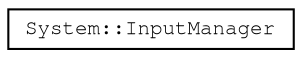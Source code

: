 digraph "Graphical Class Hierarchy"
{
 // LATEX_PDF_SIZE
  edge [fontname="FreeMono",fontsize="10",labelfontname="FreeMono",labelfontsize="10"];
  node [fontname="FreeMono",fontsize="10",shape=record];
  rankdir="LR";
  Node0 [label="System::InputManager",height=0.2,width=0.4,color="black", fillcolor="white", style="filled",URL="$class_system_1_1_input_manager.html",tooltip=" "];
}
